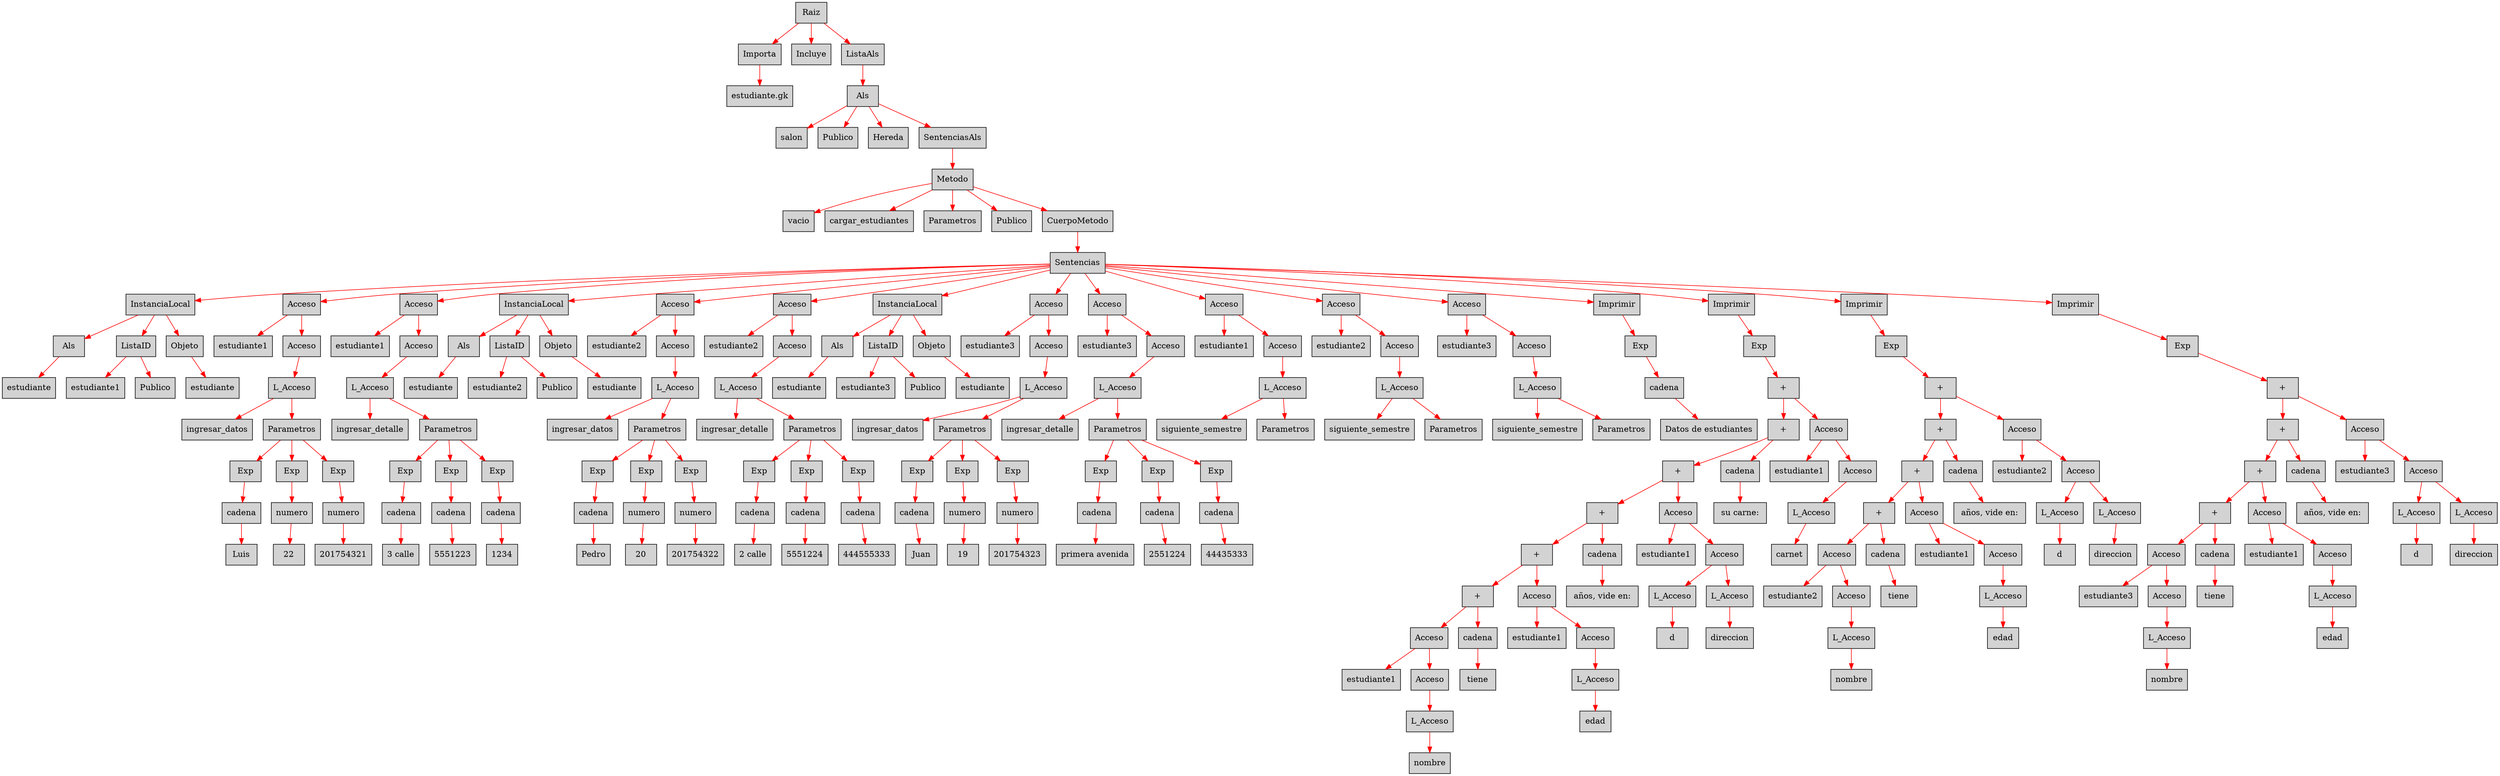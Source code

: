 digraph G {node[shape=box, style=filled]; edge[color=red]
node2073221073[label="Raiz"];
 node2073221073->node1657583139;node1657583139[label="Importa"];
 node1657583139->node1780364396;node1780364396[label="estudiante.gk"];
 node2073221073->node102241047;node102241047[label="Incluye"];
 node2073221073->node1809412186;node1809412186[label="ListaAls"];
 node1809412186->node1822666412;node1822666412[label="Als"];
 node1822666412->node1996835328;node1996835328[label="salon"];
 node1822666412->node834891612;node834891612[label="Publico"];
 node1822666412->node288920222;node288920222[label="Hereda"];
 node1822666412->node1621072091;node1621072091[label="SentenciasAls"];
 node1621072091->node1033345922;node1033345922[label="Metodo"];
 node1033345922->node386185955;node386185955[label="vacio"];
 node1033345922->node1123903231;node1123903231[label="cargar_estudiantes"];
 node1033345922->node1589143355;node1589143355[label="Parametros"];
 node1033345922->node1609743589;node1609743589[label="Publico"];
 node1033345922->node1838405210;node1838405210[label="CuerpoMetodo"];
 node1838405210->node1148227465;node1148227465[label="Sentencias"];
 node1148227465->node1508686211;node1508686211[label="InstanciaLocal"];
 node1508686211->node330511311;node330511311[label="Als"];
 node330511311->node1616975589;node1616975589[label="estudiante"];
 node1508686211->node548258215;node548258215[label="ListaID"];
 node548258215->node481379472;node481379472[label="estudiante1"];
 node548258215->node370549122;node370549122[label="Publico"];
 node1508686211->node2116606875;node2116606875[label="Objeto"];
 node2116606875->node818318592;node818318592[label="estudiante"];
 node1148227465->node650500684;node650500684[label="Acceso"];
 node650500684->node33088807;node33088807[label="estudiante1"];
 node650500684->node959709824;node959709824[label="Acceso"];
 node959709824->node1033778731;node1033778731[label="L_Acceso"];
 node1033778731->node889293934;node889293934[label="ingresar_datos"];
 node1033778731->node1939244596;node1939244596[label="Parametros"];
 node1939244596->node1789897412;node1789897412[label="Exp"];
 node1789897412->node650962644;node650962644[label="cadena"];
 node650962644->node530021535;node530021535[label="Luis"];
 node1939244596->node1492647551;node1492647551[label="Exp"];
 node1492647551->node1327076911;node1327076911[label="numero"];
 node1327076911->node245511006;node245511006[label="22"];
 node1939244596->node712365457;node712365457[label="Exp"];
 node712365457->node1293341350;node1293341350[label="numero"];
 node1293341350->node1321049541;node1321049541[label="201754321"];
 node1148227465->node1360686991;node1360686991[label="Acceso"];
 node1360686991->node1430778208;node1430778208[label="estudiante1"];
 node1360686991->node775920268;node775920268[label="Acceso"];
 node775920268->node214853947;node214853947[label="L_Acceso"];
 node214853947->node246028602;node246028602[label="ingresar_detalle"];
 node214853947->node1678517630;node1678517630[label="Parametros"];
 node1678517630->node917846153;node917846153[label="Exp"];
 node917846153->node1229785301;node1229785301[label="cadena"];
 node1229785301->node393259791;node393259791[label="3 calle"];
 node1678517630->node307387210;node307387210[label="Exp"];
 node307387210->node230447353;node230447353[label="cadena"];
 node230447353->node748085819;node748085819[label="5551223"];
 node1678517630->node1043074165;node1043074165[label="Exp"];
 node1043074165->node1042581745;node1042581745[label="cadena"];
 node1042581745->node1362130012;node1362130012[label="1234"];
 node1148227465->node1252840315;node1252840315[label="InstanciaLocal"];
 node1252840315->node347939327;node347939327[label="Als"];
 node347939327->node239358105;node239358105[label="estudiante"];
 node1252840315->node1552177049;node1552177049[label="ListaID"];
 node1552177049->node1881104505;node1881104505[label="estudiante2"];
 node1552177049->node231740764;node231740764[label="Publico"];
 node1252840315->node557604071;node557604071[label="Objeto"];
 node557604071->node1601892294;node1601892294[label="estudiante"];
 node1148227465->node1416446200;node1416446200[label="Acceso"];
 node1416446200->node1494930908;node1494930908[label="estudiante2"];
 node1416446200->node444756348;node444756348[label="Acceso"];
 node444756348->node311343413;node311343413[label="L_Acceso"];
 node311343413->node744112412;node744112412[label="ingresar_datos"];
 node311343413->node601998718;node601998718[label="Parametros"];
 node601998718->node711023087;node711023087[label="Exp"];
 node711023087->node1304500871;node1304500871[label="cadena"];
 node1304500871->node862838914;node862838914[label="Pedro"];
 node601998718->node512362916;node512362916[label="Exp"];
 node512362916->node1048876475;node1048876475[label="numero"];
 node1048876475->node2077533646;node2077533646[label="20"];
 node601998718->node660681670;node660681670[label="Exp"];
 node660681670->node1768475047;node1768475047[label="numero"];
 node1768475047->node1935384700;node1935384700[label="201754322"];
 node1148227465->node763330828;node763330828[label="Acceso"];
 node763330828->node53373030;node53373030[label="estudiante2"];
 node763330828->node740605013;node740605013[label="Acceso"];
 node740605013->node47358445;node47358445[label="L_Acceso"];
 node47358445->node1408509786;node1408509786[label="ingresar_detalle"];
 node47358445->node602474522;node602474522[label="Parametros"];
 node602474522->node707186214;node707186214[label="Exp"];
 node707186214->node1038929734;node1038929734[label="cadena"];
 node1038929734->node1330700630;node1330700630[label="2 calle"];
 node602474522->node605194622;node605194622[label="Exp"];
 node605194622->node953754660;node953754660[label="cadena"];
 node953754660->node1670666886;node1670666886[label="5551224"];
 node602474522->node730226163;node730226163[label="Exp"];
 node730226163->node460290180;node460290180[label="cadena"];
 node460290180->node1793497033;node1793497033[label="444555333"];
 node1148227465->node728211577;node728211577[label="InstanciaLocal"];
 node728211577->node840370467;node840370467[label="Als"];
 node840370467->node1381825725;node1381825725[label="estudiante"];
 node728211577->node215638496;node215638496[label="ListaID"];
 node215638496->node447245418;node447245418[label="estudiante3"];
 node215638496->node276570125;node276570125[label="Publico"];
 node728211577->node636526507;node636526507[label="Objeto"];
 node636526507->node2063220628;node2063220628[label="estudiante"];
 node1148227465->node594069405;node594069405[label="Acceso"];
 node594069405->node1382414261;node1382414261[label="estudiante3"];
 node594069405->node1934178197;node1934178197[label="Acceso"];
 node1934178197->node1491378423;node1491378423[label="L_Acceso"];
 node1491378423->node1037418585;node1037418585[label="ingresar_datos"];
 node1491378423->node1081102345;node1081102345[label="Parametros"];
 node1081102345->node2059346445;node2059346445[label="Exp"];
 node2059346445->node128042677;node128042677[label="cadena"];
 node128042677->node342169872;node342169872[label="Juan"];
 node1081102345->node1456993165;node1456993165[label="Exp"];
 node1456993165->node1434131472;node1434131472[label="numero"];
 node1434131472->node1558637668;node1558637668[label="19"];
 node1081102345->node1618465649;node1618465649[label="Exp"];
 node1618465649->node164958057;node164958057[label="numero"];
 node164958057->node79895007;node79895007[label="201754323"];
 node1148227465->node1865240815;node1865240815[label="Acceso"];
 node1865240815->node824175136;node824175136[label="estudiante3"];
 node1865240815->node277878061;node277878061[label="Acceso"];
 node277878061->node209840897;node209840897[label="L_Acceso"];
 node209840897->node154040406;node154040406[label="ingresar_detalle"];
 node209840897->node1194249657;node1194249657[label="Parametros"];
 node1194249657->node1460113676;node1460113676[label="Exp"];
 node1460113676->node1415426318;node1415426318[label="cadena"];
 node1415426318->node776707867;node776707867[label="primera avenida"];
 node1194249657->node532270190;node532270190[label="Exp"];
 node532270190->node1960685924;node1960685924[label="cadena"];
 node1960685924->node1303493424;node1303493424[label="2551224"];
 node1194249657->node1072711386;node1072711386[label="Exp"];
 node1072711386->node1861957622;node1861957622[label="cadena"];
 node1861957622->node2008350172;node2008350172[label="44435333"];
 node1148227465->node924622881;node924622881[label="Acceso"];
 node924622881->node182969998;node182969998[label="estudiante1"];
 node924622881->node1024734371;node1024734371[label="Acceso"];
 node1024734371->node1839101120;node1839101120[label="L_Acceso"];
 node1839101120->node1070718202;node1070718202[label="siguiente_semestre"];
 node1839101120->node179801624;node179801624[label="Parametros"];
 node1148227465->node379196097;node379196097[label="Acceso"];
 node379196097->node146558118;node146558118[label="estudiante2"];
 node379196097->node968582983;node968582983[label="Acceso"];
 node968582983->node264960294;node264960294[label="L_Acceso"];
 node264960294->node1233186308;node1233186308[label="siguiente_semestre"];
 node264960294->node590562030;node590562030[label="Parametros"];
 node1148227465->node1104189584;node1104189584[label="Acceso"];
 node1104189584->node428563013;node428563013[label="estudiante3"];
 node1104189584->node1463117758;node1463117758[label="Acceso"];
 node1463117758->node1856535428;node1856535428[label="L_Acceso"];
 node1856535428->node729377497;node729377497[label="siguiente_semestre"];
 node1856535428->node1751336065;node1751336065[label="Parametros"];
 node1148227465->node345495204;node345495204[label="Imprimir"];
 node345495204->node961473513;node961473513[label="Exp"];
 node961473513->node1501651387;node1501651387[label="cadena"];
 node1501651387->node733245766;node733245766[label="Datos de estudiantes"];
 node1148227465->node29143138;node29143138[label="Imprimir"];
 node29143138->node1340281375;node1340281375[label="Exp"];
 node1340281375->node498941665;node498941665[label="+"];
 node498941665->node361448017;node361448017[label="+"];
 node361448017->node1909514018;node1909514018[label="+"];
 node1909514018->node645155053;node645155053[label="+"];
 node645155053->node1388978420;node1388978420[label="+"];
 node1388978420->node488405302;node488405302[label="+"];
 node488405302->node1791138936;node1791138936[label="Acceso"];
 node1791138936->node1861587693;node1861587693[label="estudiante1"];
 node1791138936->node1832632903;node1832632903[label="Acceso"];
 node1832632903->node319865631;node319865631[label="L_Acceso"];
 node319865631->node1842330713;node1842330713[label="nombre"];
 node488405302->node804207095;node804207095[label="cadena"];
 node804207095->node485883831;node485883831[label=" tiene "];
 node1388978420->node157867789;node157867789[label="Acceso"];
 node157867789->node433424141;node433424141[label="estudiante1"];
 node157867789->node1327707457;node1327707457[label="Acceso"];
 node1327707457->node2081977173;node2081977173[label="L_Acceso"];
 node2081977173->node868703084;node868703084[label="edad"];
 node645155053->node102719478;node102719478[label="cadena"];
 node102719478->node1354820425;node1354820425[label=" años, vide en: "];
 node1909514018->node1878898911;node1878898911[label="Acceso"];
 node1878898911->node1726513783;node1726513783[label="estudiante1"];
 node1878898911->node452235699;node452235699[label="Acceso"];
 node452235699->node1295624967;node1295624967[label="L_Acceso"];
 node1295624967->node1325455679;node1325455679[label="d"];
 node452235699->node1834553746;node1834553746[label="L_Acceso"];
 node1834553746->node1402895491;node1402895491[label="direccion"];
 node361448017->node1400865892;node1400865892[label="cadena"];
 node1400865892->node452949525;node452949525[label=" su carne: "];
 node498941665->node1057960281;node1057960281[label="Acceso"];
 node1057960281->node534067295;node534067295[label="estudiante1"];
 node1057960281->node816235365;node816235365[label="Acceso"];
 node816235365->node1367889082;node1367889082[label="L_Acceso"];
 node1367889082->node399188523;node399188523[label="carnet"];
 node1148227465->node560654157;node560654157[label="Imprimir"];
 node560654157->node668055022;node668055022[label="Exp"];
 node668055022->node888084522;node888084522[label="+"];
 node888084522->node2063318758;node2063318758[label="+"];
 node2063318758->node215842427;node215842427[label="+"];
 node215842427->node638178507;node638178507[label="+"];
 node638178507->node1785443944;node1785443944[label="Acceso"];
 node1785443944->node1296054605;node1296054605[label="estudiante2"];
 node1785443944->node705280056;node705280056[label="Acceso"];
 node705280056->node1120837182;node1120837182[label="L_Acceso"];
 node1120837182->node1965144313;node1965144313[label="nombre"];
 node638178507->node971468097;node971468097[label="cadena"];
 node971468097->node1581832765;node1581832765[label=" tiene "];
 node215842427->node1749123236;node1749123236[label="Acceso"];
 node1749123236->node283056933;node283056933[label="estudiante1"];
 node1749123236->node307294490;node307294490[label="Acceso"];
 node307294490->node181491807;node181491807[label="L_Acceso"];
 node181491807->node1861336321;node1861336321[label="edad"];
 node2063318758->node102729161;node102729161[label="cadena"];
 node102729161->node324168753;node324168753[label=" años, vide en: "];
 node888084522->node331472292;node331472292[label="Acceso"];
 node331472292->node1882940264;node1882940264[label="estudiante2"];
 node331472292->node175149419;node175149419[label="Acceso"];
 node175149419->node180570096;node180570096[label="L_Acceso"];
 node180570096->node393381873;node393381873[label="d"];
 node175149419->node1022985812;node1022985812[label="L_Acceso"];
 node1022985812->node848077673;node848077673[label="direccion"];
 node1148227465->node585145871;node585145871[label="Imprimir"];
 node585145871->node556714157;node556714157[label="Exp"];
 node556714157->node1368728058;node1368728058[label="+"];
 node1368728058->node106256202;node106256202[label="+"];
 node106256202->node551788905;node551788905[label="+"];
 node551788905->node2011135608;node2011135608[label="+"];
 node2011135608->node264047496;node264047496[label="Acceso"];
 node264047496->node603906610;node603906610[label="estudiante3"];
 node264047496->node514586573;node514586573[label="Acceso"];
 node514586573->node311125726;node311125726[label="L_Acceso"];
 node311125726->node1972227660;node1972227660[label="nombre"];
 node2011135608->node557206973;node557206973[label="cadena"];
 node557206973->node1617089481;node1617089481[label=" tiene "];
 node551788905->node697754765;node697754765[label="Acceso"];
 node697754765->node854761565;node854761565[label="estudiante1"];
 node697754765->node565860379;node565860379[label="Acceso"];
 node565860379->node1471167358;node1471167358[label="L_Acceso"];
 node1471167358->node1226579849;node1226579849[label="edad"];
 node106256202->node1850457791;node1850457791[label="cadena"];
 node1850457791->node499272173;node499272173[label=" años, vide en: "];
 node1368728058->node1275067104;node1275067104[label="Acceso"];
 node1275067104->node1647727681;node1647727681[label="estudiante3"];
 node1275067104->node1371255038;node1371255038[label="Acceso"];
 node1371255038->node1589184005;node1589184005[label="L_Acceso"];
 node1589184005->node1789255624;node1789255624[label="d"];
 node1371255038->node979442305;node979442305[label="L_Acceso"];
 node979442305->node911303027;node911303027[label="direccion"];

}
